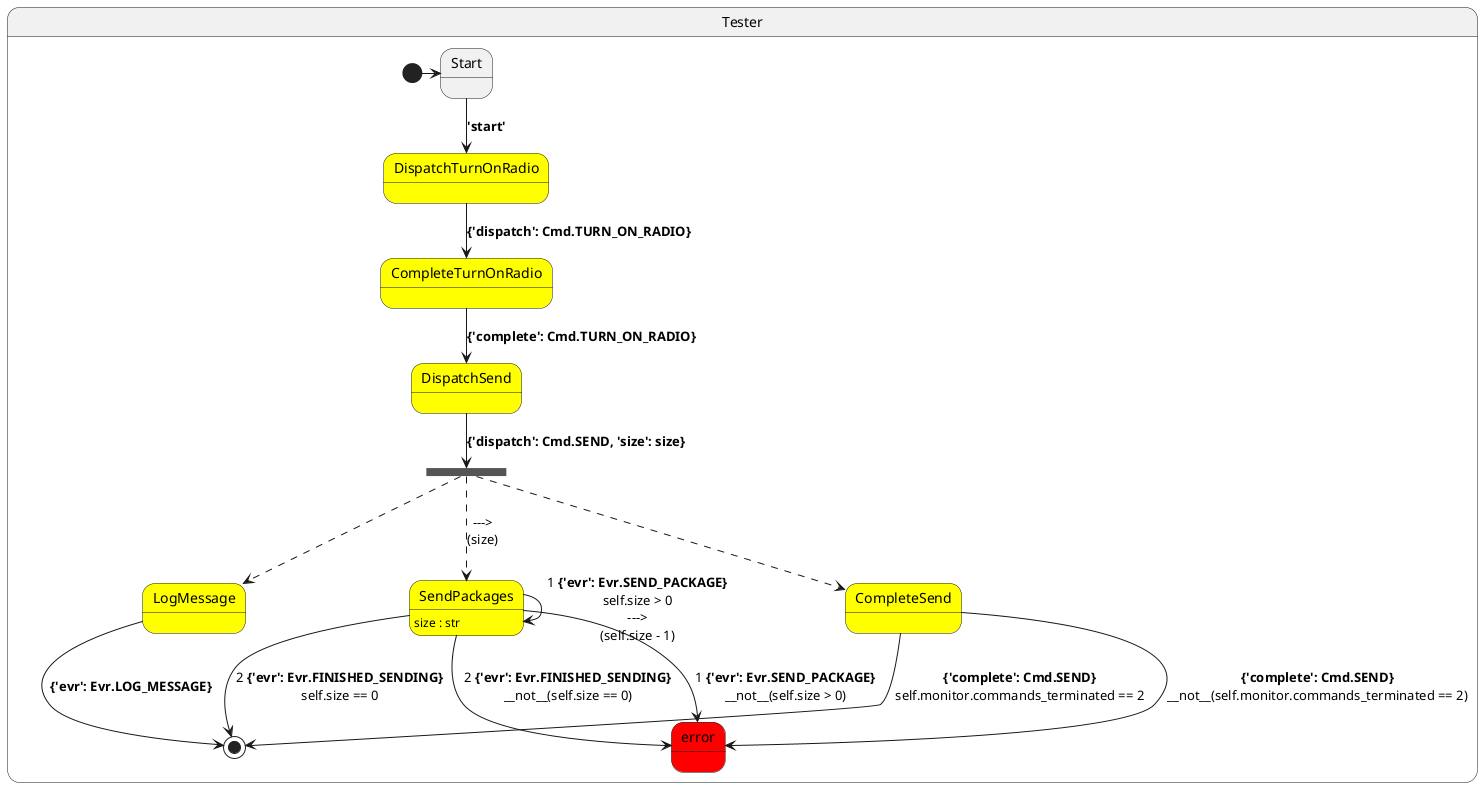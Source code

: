 @startuml
state Tester{
  [*] -> Start
  state Start
  state DispatchTurnOnRadio #yellow
  state CompleteTurnOnRadio #yellow
  state DispatchSend #yellow
  state fork_state1 <<fork>>
  state LogMessage #yellow
  state SendPackages #yellow : size : str
  state CompleteSend #yellow
  Start --> DispatchTurnOnRadio : **'start'**
  DispatchTurnOnRadio --> CompleteTurnOnRadio : **{'dispatch': Cmd.TURN_ON_RADIO}**
  CompleteTurnOnRadio --> DispatchSend : **{'complete': Cmd.TURN_ON_RADIO}**
  DispatchSend --> fork_state1 : **{'dispatch': Cmd.SEND, 'size': size}**
  fork_state1 -[dashed]-> LogMessage
  fork_state1 -[dashed]-> SendPackages : \n--->\n(size)
  fork_state1 -[dashed]-> CompleteSend
  LogMessage --> [*] : **{'evr': Evr.LOG_MESSAGE}**
  SendPackages --> SendPackages : 1 **{'evr': Evr.SEND_PACKAGE}**\nself.size > 0\n--->\n(self.size - 1)
  state error #red
  SendPackages --> error : 1 **{'evr': Evr.SEND_PACKAGE}**\n__not__(self.size > 0)
  SendPackages --> [*] : 2 **{'evr': Evr.FINISHED_SENDING}**\nself.size == 0
  state error #red
  SendPackages --> error : 2 **{'evr': Evr.FINISHED_SENDING}**\n__not__(self.size == 0)
  CompleteSend --> [*] : **{'complete': Cmd.SEND}**\nself.monitor.commands_terminated == 2
  state error #red
  CompleteSend --> error : **{'complete': Cmd.SEND}**\n__not__(self.monitor.commands_terminated == 2)
}
@enduml